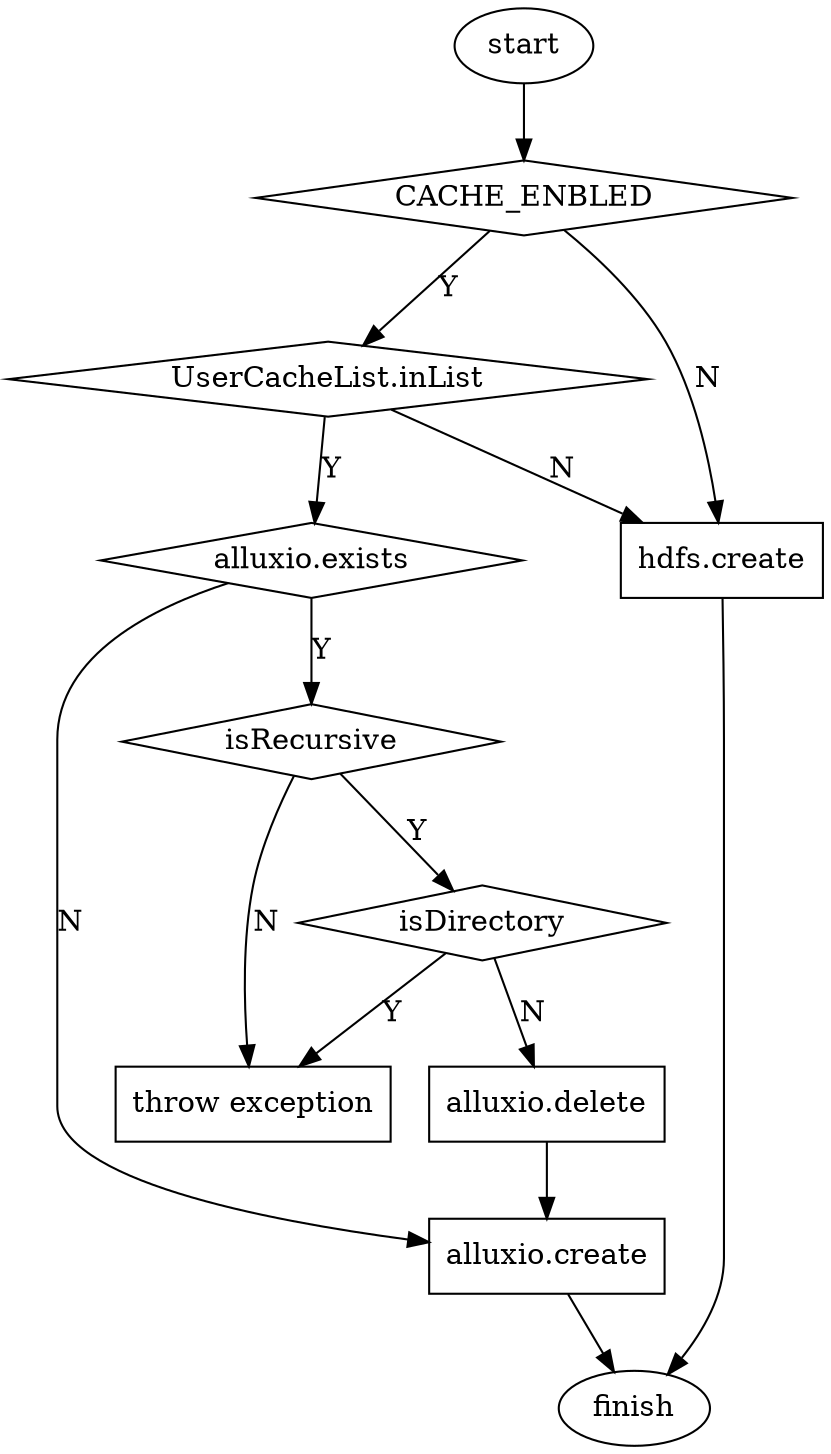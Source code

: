 digraph create{
	CACHE_ENBLED[shape=diamond];
	start[shape=ellipse];
	isExistInAlluxio[shape=diamond, label="alluxio.exists"];
	inList[shape = diamond, label = "UserCacheList.inList"];
	finish[shape=ellipse];
	delete[shape = box, label = "alluxio.delete"];
	aCreate[shape = box, label = "alluxio.create"];
	hCreate[shape = box, label = "hdfs.create"];
	isRecursive[shape = diamond, lable= "isRecursive"];
	exception[shape = box, label = "throw exception"];
	isDirectory[shape = diamond, label = "isDirectory"]
	start -> CACHE_ENBLED;
	CACHE_ENBLED -> inList[label = "Y"];
	inList -> isExistInAlluxio[label = "Y"];
	CACHE_ENBLED -> hCreate[label = "N"];
	inList -> hCreate[label = "N"];
	isExistInAlluxio -> aCreate[label = "N"];
	isExistInAlluxio -> isRecursive[label = "Y"];
	isRecursive -> exception[label = "N"];
	isRecursive -> isDirectory[label = "Y"];
	isDirectory -> exception[label = "Y"];
	isDirectory -> delete[label = "N"];
	delete -> aCreate;
	aCreate -> finish;
	hCreate -> finish;
}